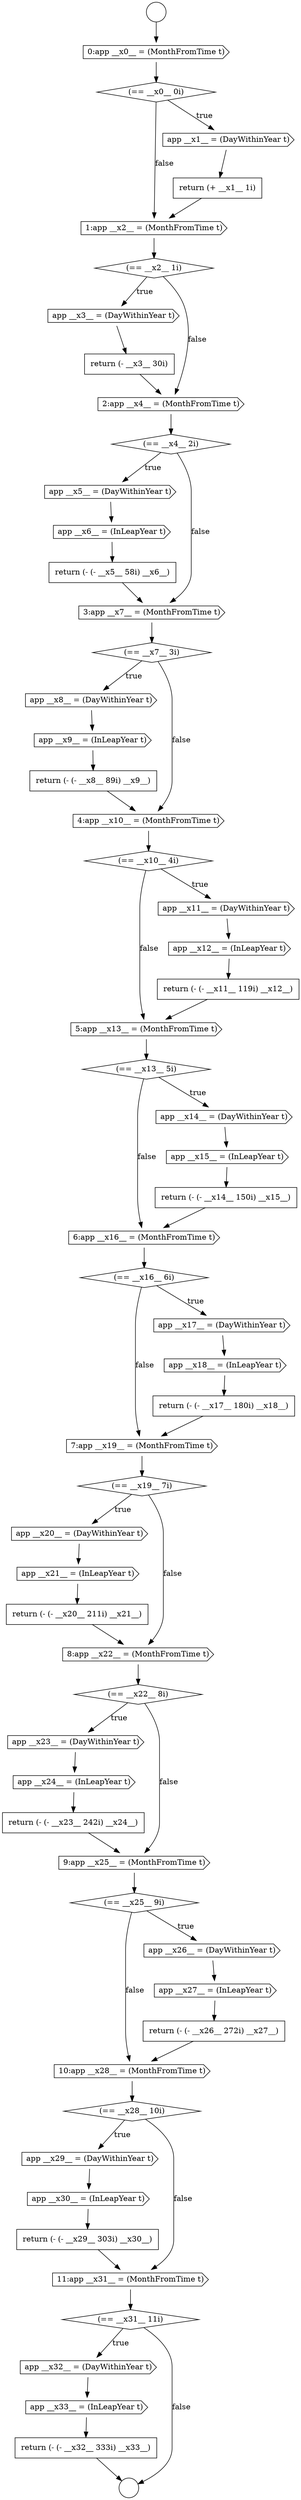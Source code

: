 digraph {
  node19981 [shape=cds, label=<<font color="black">app __x29__ = (DayWithinYear t)</font>> color="black" fillcolor="white" style=filled]
  node19947 [shape=cds, label=<<font color="black">app __x9__ = (InLeapYear t)</font>> color="black" fillcolor="white" style=filled]
  node19931 [shape=cds, label=<<font color="black">0:app __x0__ = (MonthFromTime t)</font>> color="black" fillcolor="white" style=filled]
  node19984 [shape=cds, label=<<font color="black">11:app __x31__ = (MonthFromTime t)</font>> color="black" fillcolor="white" style=filled]
  node19957 [shape=cds, label=<<font color="black">app __x15__ = (InLeapYear t)</font>> color="black" fillcolor="white" style=filled]
  node19954 [shape=cds, label=<<font color="black">5:app __x13__ = (MonthFromTime t)</font>> color="black" fillcolor="white" style=filled]
  node19978 [shape=none, margin=0, label=<<font color="black">
    <table border="0" cellborder="1" cellspacing="0" cellpadding="10">
      <tr><td align="left">return (- (- __x26__ 272i) __x27__)</td></tr>
    </table>
  </font>> color="black" fillcolor="white" style=filled]
  node19979 [shape=cds, label=<<font color="black">10:app __x28__ = (MonthFromTime t)</font>> color="black" fillcolor="white" style=filled]
  node19982 [shape=cds, label=<<font color="black">app __x30__ = (InLeapYear t)</font>> color="black" fillcolor="white" style=filled]
  node19971 [shape=cds, label=<<font color="black">app __x23__ = (DayWithinYear t)</font>> color="black" fillcolor="white" style=filled]
  node19936 [shape=diamond, label=<<font color="black">(== __x2__ 1i)</font>> color="black" fillcolor="white" style=filled]
  node19951 [shape=cds, label=<<font color="black">app __x11__ = (DayWithinYear t)</font>> color="black" fillcolor="white" style=filled]
  node19964 [shape=cds, label=<<font color="black">7:app __x19__ = (MonthFromTime t)</font>> color="black" fillcolor="white" style=filled]
  node19986 [shape=cds, label=<<font color="black">app __x32__ = (DayWithinYear t)</font>> color="black" fillcolor="white" style=filled]
  node19932 [shape=diamond, label=<<font color="black">(== __x0__ 0i)</font>> color="black" fillcolor="white" style=filled]
  node19975 [shape=diamond, label=<<font color="black">(== __x25__ 9i)</font>> color="black" fillcolor="white" style=filled]
  node19955 [shape=diamond, label=<<font color="black">(== __x13__ 5i)</font>> color="black" fillcolor="white" style=filled]
  node19968 [shape=none, margin=0, label=<<font color="black">
    <table border="0" cellborder="1" cellspacing="0" cellpadding="10">
      <tr><td align="left">return (- (- __x20__ 211i) __x21__)</td></tr>
    </table>
  </font>> color="black" fillcolor="white" style=filled]
  node19959 [shape=cds, label=<<font color="black">6:app __x16__ = (MonthFromTime t)</font>> color="black" fillcolor="white" style=filled]
  node19937 [shape=cds, label=<<font color="black">app __x3__ = (DayWithinYear t)</font>> color="black" fillcolor="white" style=filled]
  node19956 [shape=cds, label=<<font color="black">app __x14__ = (DayWithinYear t)</font>> color="black" fillcolor="white" style=filled]
  node19950 [shape=diamond, label=<<font color="black">(== __x10__ 4i)</font>> color="black" fillcolor="white" style=filled]
  node19935 [shape=cds, label=<<font color="black">1:app __x2__ = (MonthFromTime t)</font>> color="black" fillcolor="white" style=filled]
  node19987 [shape=cds, label=<<font color="black">app __x33__ = (InLeapYear t)</font>> color="black" fillcolor="white" style=filled]
  node19967 [shape=cds, label=<<font color="black">app __x21__ = (InLeapYear t)</font>> color="black" fillcolor="white" style=filled]
  node19946 [shape=cds, label=<<font color="black">app __x8__ = (DayWithinYear t)</font>> color="black" fillcolor="white" style=filled]
  node19980 [shape=diamond, label=<<font color="black">(== __x28__ 10i)</font>> color="black" fillcolor="white" style=filled]
  node19938 [shape=none, margin=0, label=<<font color="black">
    <table border="0" cellborder="1" cellspacing="0" cellpadding="10">
      <tr><td align="left">return (- __x3__ 30i)</td></tr>
    </table>
  </font>> color="black" fillcolor="white" style=filled]
  node19943 [shape=none, margin=0, label=<<font color="black">
    <table border="0" cellborder="1" cellspacing="0" cellpadding="10">
      <tr><td align="left">return (- (- __x5__ 58i) __x6__)</td></tr>
    </table>
  </font>> color="black" fillcolor="white" style=filled]
  node19953 [shape=none, margin=0, label=<<font color="black">
    <table border="0" cellborder="1" cellspacing="0" cellpadding="10">
      <tr><td align="left">return (- (- __x11__ 119i) __x12__)</td></tr>
    </table>
  </font>> color="black" fillcolor="white" style=filled]
  node19977 [shape=cds, label=<<font color="black">app __x27__ = (InLeapYear t)</font>> color="black" fillcolor="white" style=filled]
  node19972 [shape=cds, label=<<font color="black">app __x24__ = (InLeapYear t)</font>> color="black" fillcolor="white" style=filled]
  node19963 [shape=none, margin=0, label=<<font color="black">
    <table border="0" cellborder="1" cellspacing="0" cellpadding="10">
      <tr><td align="left">return (- (- __x17__ 180i) __x18__)</td></tr>
    </table>
  </font>> color="black" fillcolor="white" style=filled]
  node19941 [shape=cds, label=<<font color="black">app __x5__ = (DayWithinYear t)</font>> color="black" fillcolor="white" style=filled]
  node19960 [shape=diamond, label=<<font color="black">(== __x16__ 6i)</font>> color="black" fillcolor="white" style=filled]
  node19949 [shape=cds, label=<<font color="black">4:app __x10__ = (MonthFromTime t)</font>> color="black" fillcolor="white" style=filled]
  node19966 [shape=cds, label=<<font color="black">app __x20__ = (DayWithinYear t)</font>> color="black" fillcolor="white" style=filled]
  node19973 [shape=none, margin=0, label=<<font color="black">
    <table border="0" cellborder="1" cellspacing="0" cellpadding="10">
      <tr><td align="left">return (- (- __x23__ 242i) __x24__)</td></tr>
    </table>
  </font>> color="black" fillcolor="white" style=filled]
  node19930 [shape=circle label=" " color="black" fillcolor="white" style=filled]
  node19945 [shape=diamond, label=<<font color="black">(== __x7__ 3i)</font>> color="black" fillcolor="white" style=filled]
  node19962 [shape=cds, label=<<font color="black">app __x18__ = (InLeapYear t)</font>> color="black" fillcolor="white" style=filled]
  node19969 [shape=cds, label=<<font color="black">8:app __x22__ = (MonthFromTime t)</font>> color="black" fillcolor="white" style=filled]
  node19934 [shape=none, margin=0, label=<<font color="black">
    <table border="0" cellborder="1" cellspacing="0" cellpadding="10">
      <tr><td align="left">return (+ __x1__ 1i)</td></tr>
    </table>
  </font>> color="black" fillcolor="white" style=filled]
  node19983 [shape=none, margin=0, label=<<font color="black">
    <table border="0" cellborder="1" cellspacing="0" cellpadding="10">
      <tr><td align="left">return (- (- __x29__ 303i) __x30__)</td></tr>
    </table>
  </font>> color="black" fillcolor="white" style=filled]
  node19988 [shape=none, margin=0, label=<<font color="black">
    <table border="0" cellborder="1" cellspacing="0" cellpadding="10">
      <tr><td align="left">return (- (- __x32__ 333i) __x33__)</td></tr>
    </table>
  </font>> color="black" fillcolor="white" style=filled]
  node19942 [shape=cds, label=<<font color="black">app __x6__ = (InLeapYear t)</font>> color="black" fillcolor="white" style=filled]
  node19944 [shape=cds, label=<<font color="black">3:app __x7__ = (MonthFromTime t)</font>> color="black" fillcolor="white" style=filled]
  node19952 [shape=cds, label=<<font color="black">app __x12__ = (InLeapYear t)</font>> color="black" fillcolor="white" style=filled]
  node19976 [shape=cds, label=<<font color="black">app __x26__ = (DayWithinYear t)</font>> color="black" fillcolor="white" style=filled]
  node19939 [shape=cds, label=<<font color="black">2:app __x4__ = (MonthFromTime t)</font>> color="black" fillcolor="white" style=filled]
  node19929 [shape=circle label=" " color="black" fillcolor="white" style=filled]
  node19965 [shape=diamond, label=<<font color="black">(== __x19__ 7i)</font>> color="black" fillcolor="white" style=filled]
  node19974 [shape=cds, label=<<font color="black">9:app __x25__ = (MonthFromTime t)</font>> color="black" fillcolor="white" style=filled]
  node19961 [shape=cds, label=<<font color="black">app __x17__ = (DayWithinYear t)</font>> color="black" fillcolor="white" style=filled]
  node19985 [shape=diamond, label=<<font color="black">(== __x31__ 11i)</font>> color="black" fillcolor="white" style=filled]
  node19933 [shape=cds, label=<<font color="black">app __x1__ = (DayWithinYear t)</font>> color="black" fillcolor="white" style=filled]
  node19970 [shape=diamond, label=<<font color="black">(== __x22__ 8i)</font>> color="black" fillcolor="white" style=filled]
  node19958 [shape=none, margin=0, label=<<font color="black">
    <table border="0" cellborder="1" cellspacing="0" cellpadding="10">
      <tr><td align="left">return (- (- __x14__ 150i) __x15__)</td></tr>
    </table>
  </font>> color="black" fillcolor="white" style=filled]
  node19948 [shape=none, margin=0, label=<<font color="black">
    <table border="0" cellborder="1" cellspacing="0" cellpadding="10">
      <tr><td align="left">return (- (- __x8__ 89i) __x9__)</td></tr>
    </table>
  </font>> color="black" fillcolor="white" style=filled]
  node19940 [shape=diamond, label=<<font color="black">(== __x4__ 2i)</font>> color="black" fillcolor="white" style=filled]
  node19931 -> node19932 [ color="black"]
  node19963 -> node19964 [ color="black"]
  node19955 -> node19956 [label=<<font color="black">true</font>> color="black"]
  node19955 -> node19959 [label=<<font color="black">false</font>> color="black"]
  node19980 -> node19981 [label=<<font color="black">true</font>> color="black"]
  node19980 -> node19984 [label=<<font color="black">false</font>> color="black"]
  node19944 -> node19945 [ color="black"]
  node19939 -> node19940 [ color="black"]
  node19954 -> node19955 [ color="black"]
  node19976 -> node19977 [ color="black"]
  node19983 -> node19984 [ color="black"]
  node19982 -> node19983 [ color="black"]
  node19935 -> node19936 [ color="black"]
  node19933 -> node19934 [ color="black"]
  node19965 -> node19966 [label=<<font color="black">true</font>> color="black"]
  node19965 -> node19969 [label=<<font color="black">false</font>> color="black"]
  node19953 -> node19954 [ color="black"]
  node19947 -> node19948 [ color="black"]
  node19985 -> node19986 [label=<<font color="black">true</font>> color="black"]
  node19985 -> node19930 [label=<<font color="black">false</font>> color="black"]
  node19957 -> node19958 [ color="black"]
  node19929 -> node19931 [ color="black"]
  node19941 -> node19942 [ color="black"]
  node19977 -> node19978 [ color="black"]
  node19966 -> node19967 [ color="black"]
  node19964 -> node19965 [ color="black"]
  node19960 -> node19961 [label=<<font color="black">true</font>> color="black"]
  node19960 -> node19964 [label=<<font color="black">false</font>> color="black"]
  node19952 -> node19953 [ color="black"]
  node19986 -> node19987 [ color="black"]
  node19958 -> node19959 [ color="black"]
  node19932 -> node19933 [label=<<font color="black">true</font>> color="black"]
  node19932 -> node19935 [label=<<font color="black">false</font>> color="black"]
  node19937 -> node19938 [ color="black"]
  node19951 -> node19952 [ color="black"]
  node19970 -> node19971 [label=<<font color="black">true</font>> color="black"]
  node19970 -> node19974 [label=<<font color="black">false</font>> color="black"]
  node19968 -> node19969 [ color="black"]
  node19950 -> node19951 [label=<<font color="black">true</font>> color="black"]
  node19950 -> node19954 [label=<<font color="black">false</font>> color="black"]
  node19974 -> node19975 [ color="black"]
  node19981 -> node19982 [ color="black"]
  node19948 -> node19949 [ color="black"]
  node19988 -> node19930 [ color="black"]
  node19972 -> node19973 [ color="black"]
  node19975 -> node19976 [label=<<font color="black">true</font>> color="black"]
  node19975 -> node19979 [label=<<font color="black">false</font>> color="black"]
  node19978 -> node19979 [ color="black"]
  node19961 -> node19962 [ color="black"]
  node19959 -> node19960 [ color="black"]
  node19943 -> node19944 [ color="black"]
  node19940 -> node19941 [label=<<font color="black">true</font>> color="black"]
  node19940 -> node19944 [label=<<font color="black">false</font>> color="black"]
  node19946 -> node19947 [ color="black"]
  node19949 -> node19950 [ color="black"]
  node19942 -> node19943 [ color="black"]
  node19945 -> node19946 [label=<<font color="black">true</font>> color="black"]
  node19945 -> node19949 [label=<<font color="black">false</font>> color="black"]
  node19938 -> node19939 [ color="black"]
  node19962 -> node19963 [ color="black"]
  node19934 -> node19935 [ color="black"]
  node19973 -> node19974 [ color="black"]
  node19971 -> node19972 [ color="black"]
  node19969 -> node19970 [ color="black"]
  node19987 -> node19988 [ color="black"]
  node19984 -> node19985 [ color="black"]
  node19979 -> node19980 [ color="black"]
  node19967 -> node19968 [ color="black"]
  node19936 -> node19937 [label=<<font color="black">true</font>> color="black"]
  node19936 -> node19939 [label=<<font color="black">false</font>> color="black"]
  node19956 -> node19957 [ color="black"]
}

